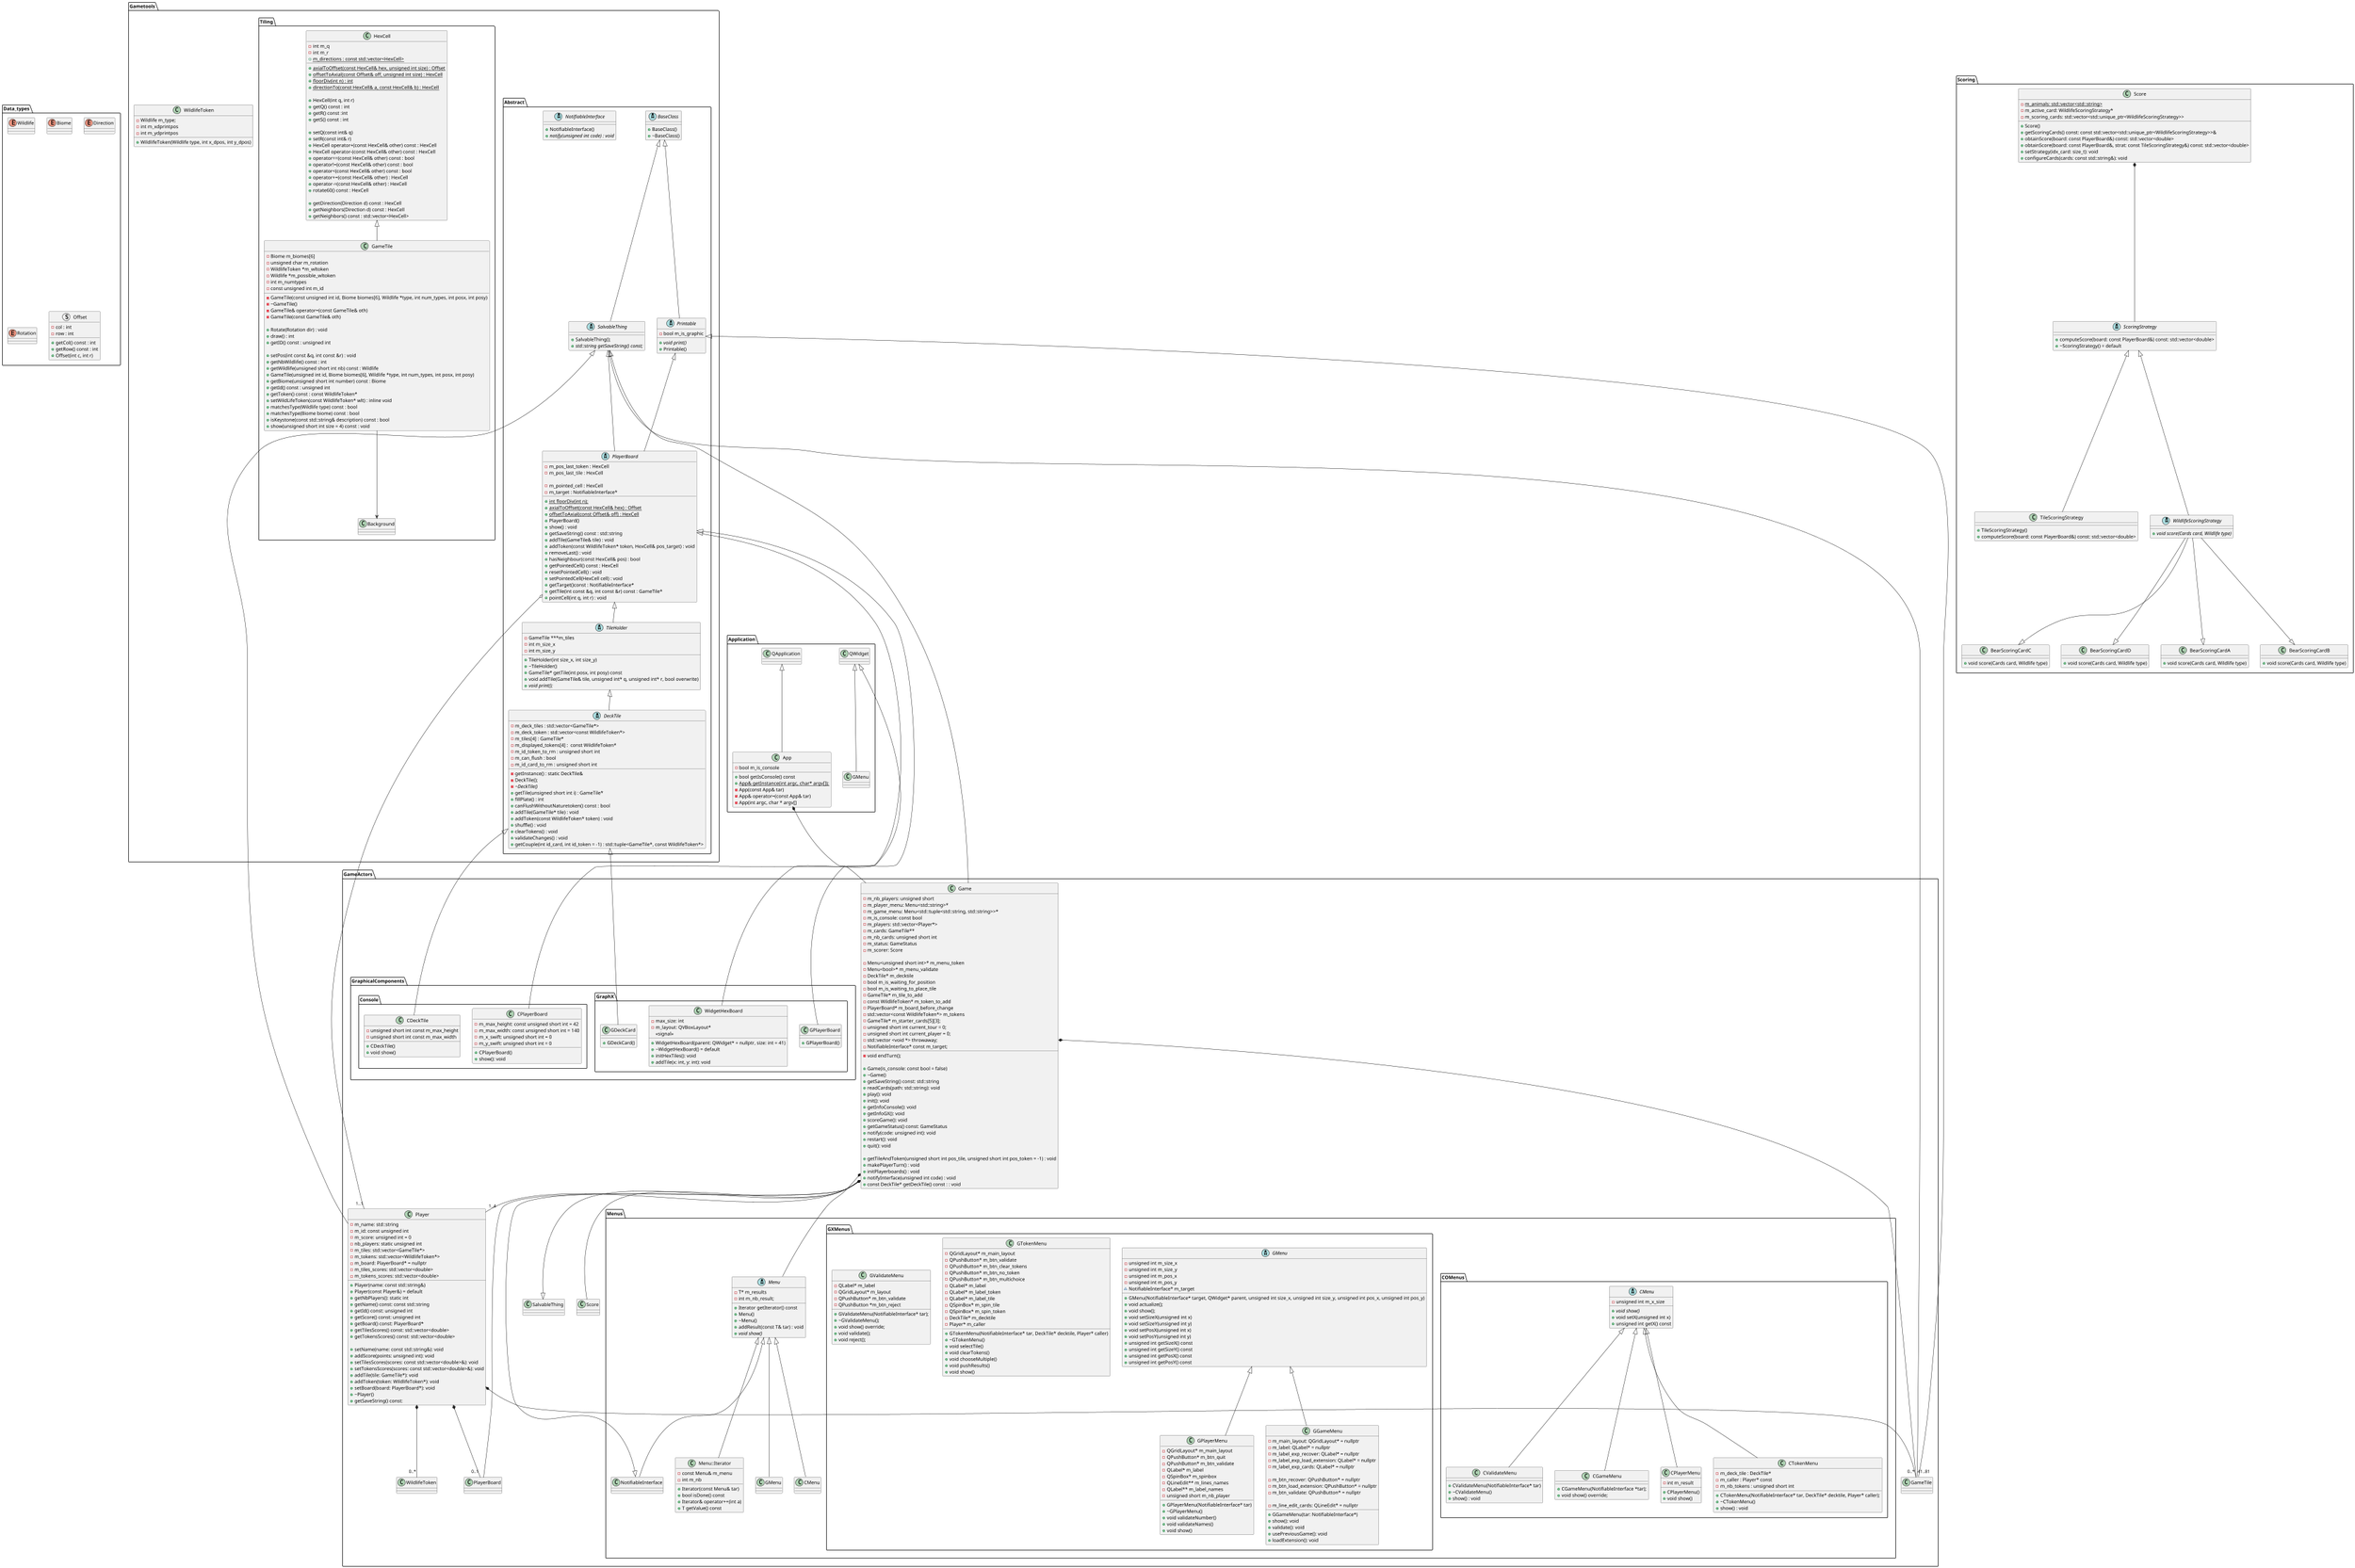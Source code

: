 
@startuml UML
scale 0.5

package Data_types {
    enum Wildlife
    enum Biome
    enum Direction
    enum Rotation
    struct Offset {
        + getCol() const : int
        + getRow() const : int
        + Offset(int c, int r)
        - col : int
        - row : int
    }
}


package GameActors {
    package Menus {
        abstract Menu {
            - T* m_results
            - int m_nb_result;

            + Iterator getIterator() const
            + Menu()
            + ~Menu()
            + addResult(const T& tar) : void
            + {abstract} void show()
        }
        class Menu::Iterator{
            - const Menu& m_menu
            - int m_nb

            + Iterator(const Menu& tar)
            + bool isDone() const
            + Iterator& operator++(int a)
            + T getValue() const
        }

        Menu <|-- Menu::Iterator
        Menu <|-- NotifiableInterface
        Menu <|-- GMenu
        Menu <|-- CMenu

        package COMenus {
            abstract CMenu {
                - unsigned int m_x_size
                + {abstract} void show()
                + void setX(unsigned int x)
                + unsigned int getX() const
            }
            class CGameMenu{
                + CGameMenu(NotifiableInterface *tar);
                + void show() override;
            }
            class CPlayerMenu{
                - int m_result 
                + CPlayerMenu()
                + void show()
            }
            class CTokenMenu {
                - m_deck_tile : DeckTile*
                - m_caller : Player* const
                - m_nb_tokens : unsigned short int 
                + CTokenMenu(NotifiableInterface* tar, DeckTile* decktile, Player* caller);
                + ~CTokenMenu()
                + show() : void
            }
            class CValidateMenu {
                + CValidateMenu(NotifiableInterface* tar)
                + ~CValidateMenu()
                + show() : void
            }
            CMenu <|-- CGameMenu
            CMenu <|-- CPlayerMenu
            CMenu <|-- CTokenMenu
            CMenu <|-- CValidateMenu
        }
        package GXMenus {
            abstract GMenu {
                - unsigned int m_size_x
                - unsigned int m_size_y
                - unsigned int m_pos_x
                - unsigned int m_pos_y
                ~ NotifiableInterface* m_target

                + GMenu(NotifiableInterface* target, QWidget* parent, unsigned int size_x, unsigned int size_y, unsigned int pos_x, unsigned int pos_y)
                + void actualize();
                + void show();
                + void setSizeX(unsigned int x)
                + void setSizeY(unsigned int y)
                + void setPosX(unsigned int x)
                + void setPosY(unsigned int y)
                + unsigned int getSizeX() const
                + unsigned int getSizeY() const
                + unsigned int getPosX() const
                + unsigned int getPosY() const
            }
            class GGameMenu {
                - m_main_layout: QGridLayout* = nullptr
                - m_label: QLabel* = nullptr
                - m_label_exp_recover: QLabel* = nullptr
                - m_label_exp_load_extension: QLabel* = nullptr
                - m_label_exp_cards: QLabel* = nullptr

                - m_btn_recover: QPushButton* = nullptr
                - m_btn_load_extension: QPushButton* = nullptr
                - m_btn_validate: QPushButton* = nullptr

                - m_line_edit_cards: QLineEdit* = nullptr

                + GGameMenu(tar: NotifiableInterface*)
                + show(): void
                + validate(): void
                + usePreviousGame(): void
                + loadExtension(): void
            }
            class GPlayerMenu {
                - QGridLayout* m_main_layout
                - QPushButton* m_btn_quit
                - QPushButton* m_btn_validate
                - QLabel* m_label
                - QSpinBox* m_spinbox
                - QLineEdit** m_lines_names
                - QLabel** m_label_names
            -  unsigned short m_nb_player

                + GPlayerMenu(NotifiableInterface* tar)
                + ~GPlayerMenu()
                + void validateNumber()
                + void validateNames()
                + void show()
            }

            class GTokenMenu {
                - QGridLayout* m_main_layout
                - QPushButton* m_btn_validate
                - QPushButton* m_btn_clear_tokens
                - QPushButton* m_btn_no_token
                - QPushButton* m_btn_multichoice
                - QLabel* m_label
                - QLabel* m_label_token
                - QLabel* m_label_tile
                - QSpinBox* m_spin_tile
                - QSpinBox* m_spin_token
                - DeckTile* m_decktile
                - Player* m_caller

                + GTokenMenu(NotifiableInterface* tar, DeckTile* decktile, Player* caller)
                + ~GTokenMenu()
                + void selectTile()
                + void clearTokens()
                + void chooseMultiple()
                + void pushResults()
                + void show()
            }
            class GValidateMenu {
                - QLabel* m_label
                - QGridLayout* m_layout
                - QPushButton* m_btn_validate
                - QPushButton *m_btn_reject

                + GValidateMenu(NotifiableInterface* tar);
                + ~GValidateMenu();
                + void show() override;
                + void validate();
                + void reject();
            }

            GMenu <|-- GGameMenu
            GMenu  <|-- GPlayerMenu
        }
    }

    package GraphicalComponents {
        package Console {
            class CPlayerBoard {
                - m_max_height: const unsigned short int = 42
                - m_max_width: const unsigned short int = 140
                - m_x_swift: unsigned short int = 0
                - m_y_swift: unsigned short int = 0
                + CPlayerBoard()
                + show(): void
            }
            class CDeckTile {
                - unsigned short int const m_max_height
                - unsigned short int const m_max_width
                + CDeckTile()
                + void show()
            }
        }

        package GraphX {
            class GDeckCard {
                + GDeckCard()
            }
            class GPlayerBoard{
                + GPlayerBoard()
            } 
            class WidgetHexBoard {
                - max_size: int
                - m_layout: QVBoxLayout*
                + WidgetHexBoard(parent: QWidget* = nullptr, size: int = 41)
                + ~WidgetHexBoard() = default
                + initHexTiles(): void
                + addTile(x: int, y: int): void
                <<signal>>
            }
        }
    }

    class Player {
        - m_name: std::string
        - m_id: const unsigned int
        - m_score: unsigned int = 0
        - nb_players: static unsigned int
        - m_tiles: std::vector<GameTile*>
        - m_tokens: std::vector<WildlifeToken*>
        - m_board: PlayerBoard* = nullptr
        - m_tiles_scores: std::vector<double>
        - m_tokens_scores: std::vector<double>

        + Player(name: const std::string&)
        + Player(const Player&) = default
        + getNbPlayers(): static int
        + getName() const: const std::string
        + getId() const: unsigned int
        + getScore() const: unsigned int
        + getBoard() const: PlayerBoard*
        + getTilesScores() const: std::vector<double>
        + getTokensScores() const: std::vector<double>

        + setName(name: const std::string&): void
        + addScore(points: unsigned int): void
        + setTilesScores(scores: const std::vector<double>&): void
        + setTokensScores(scores: const std::vector<double>&): void
        + addTile(tile: GameTile*): void
        + addToken(token: WildlifeToken*): void
        + setBoard(board: PlayerBoard*): void
        + ~Player()
        + getSaveString() const:
    }

    class Game {
        - m_nb_players: unsigned short
        - m_player_menu: Menu<std::string>*
        - m_game_menu: Menu<std::tuple<std::string, std::string>>*
        - m_is_console: const bool
        - m_players: std::vector<Player*>
        - m_cards: GameTile**
        - m_nb_cards: unsigned short int
        - m_status: GameStatus
        - m_scorer: Score

        - Menu<unsigned short int>* m_menu_token
        - Menu<bool>* m_menu_validate
        - DeckTile* m_decktile
        - bool m_is_waiting_for_position
        - bool m_is_waiting_to_place_tile
        - GameTile* m_tile_to_add
        - const WildlifeToken* m_token_to_add
        - PlayerBoard* m_board_before_change
        - std::vector<const WildlifeToken*> m_tokens
        - GameTile* m_starter_cards[5][3];
        - unsigned short int current_tour = 0;
        - unsigned short int current_player = 0;
        - std::vector <void *> throwaway;
        - NotifiableInterface* const m_target;
        - void endTurn();

        + Game(is_console: const bool = false)
        + ~Game()
        + getSaveString() const: std::string
        + readCards(path: std::string): void
        + play(): void
        + init(): void
        + getInfoConsole(): void
        + getInfoGX(): void
        + scoreGame(): void
        + getGameStatus() const: GameStatus
        + notify(code: unsigned int): void
        + restart(): void
        + quit(): void

        + getTileAndToken(unsigned short int pos_tile, unsigned short int pos_token = -1) : void
        + makePlayerTurn() : void
        + initPlayerboards() : void
        + notifyInterface(unsigned int code) : void
        + const DeckTile* getDeckTile() const : : void
    }

    Player *-- "0..1" PlayerBoard
    Player *-- "0..*" GameTile
    Player *-- "0..*" WildlifeToken

    Game --|> SalvableThing
    Game --|> NotifiableInterface
    Game *-- "1..4" Player
    Game *-- PlayerBoard
    Game *-- "41..81" GameTile
    Game *-- Score
    Game *-- Menu
}

package Gametools {
    package Abstract {
        abstract BaseClass{
            + BaseClass()
            + ~BaseClass()
        }

    abstract class DeckTile {
        -m_deck_tiles : std::vector<GameTile*> 
        -m_deck_token : std::vector<const WildlifeToken*> 
        -m_tiles[4] : GameTile* 
        -m_displayed_tokens[4] :  const WildlifeToken* 
        -getInstance() : static DeckTile& 
        -DeckTile();
        - {abstract} ~DeckTile()
        -m_id_token_to_rm : unsigned short int 
        -m_can_flush : bool
        -m_id_card_to_rm : unsigned short int 

        + getTile(unsigned short int i) : GameTile*
        + fillPlate() : int
        + canFlushWithoutNaturetoken() const : bool 
        + addTile(GameTile* tile) : void
        + addToken(const WildlifeToken* token) : void
        + shuffle() : void
        + clearTokens() : void
        + validateChanges() : void
        + getCouple(int id_card, int id_token = -1) : std::tuple<GameTile*, const WildlifeToken*> 
        }

        abstract NotifiableInterface {
            + NotifiableInterface()
            + {abstract} notify(unsigned int code) : void
        }

        abstract Printable {
            - bool m_is_graphic
            + {abstract} void print()
            + Printable()
        }

        abstract class SalvableThing {
            + SalvableThing();
            + {abstract} std::string getSaveString() const;
        }

        abstract class PlayerBoard {
            - m_pos_last_token : HexCell
            - m_pos_last_tile : HexCell

            - m_pointed_cell : HexCell
            - m_target : NotifiableInterface*

            + {static} int floorDiv(int n);
            + {static} axialToOffset(const HexCell& hex) : Offset
            + {static} offsetToAxial(const Offset& off) : HexCell
            + PlayerBoard()
            + show() : void
            + getSaveString() const : std::string
            + addTile(GameTile& tile) : void
            + addToken(const WildlifeToken* token, HexCell& pos_target) : void
            + removeLast() : void
            + hasNeighbour(const HexCell& pos) : bool
            + getPointedCell() const : HexCell
            + resetPointedCell() : void
            + setPointedCell(HexCell cell) : void
            + getTarget()const : NotifiableInterface*
            + getTile(int const &q, int const &r) const : GameTile* 
            + pointCell(int q, int r) : void
        }

        abstract TileHolder {
            - GameTile ***m_tiles
            - int m_size_x
            - int m_size_y

            + TileHolder(int size_x, int size_y)
            + ~TileHolder()
            + GameTile* getTile(int posx, int posy) const
            + void addTile(GameTile& tile, unsigned int* q, unsigned int* r, bool overwrite)
            + {abstract} void print();
        }

        BaseClass <|-- Printable
        BaseClass <|-- SalvableThing

        DeckTile <|-- CDeckTile
        DeckTile <|-- GDeckCard

        Printable <|-- GameTile
        Printable <|-- PlayerBoard

        SalvableThing <|-- Game
        SalvableThing <|-- GameTile
        SalvableThing <|-- PlayerBoard
        SalvableThing <|-- Player

        PlayerBoard <|-- TileHolder 
        PlayerBoard <|-- CPlayerBoard
        PlayerBoard <|-- GPlayerBoard
        PlayerBoard o--  "1..1" Player

        TileHolder <|-- DeckTile 
    }
    package Tiling {
        class GameTile {
            - Biome m_biomes[6]
            - unsigned char m_rotation
            - WildlifeToken *m_wltoken
            - Wildlife *m_possible_wltoken
            - int m_numtypes
            - const unsigned int m_id
            - GameTile(const unsigned int id, Biome biomes[6], Wildlife *type, int num_types, int posx, int posy)
            - ~GameTile()
            - GameTile& operator=(const GameTile& oth)
            - GameTile(const GameTile& oth)

            + Rotate(Rotation dir) : void
            + draw() : int
            + getID() const : unsigned int

            + setPos(int const &q, int const &r) : void 
            + getNbWildlife() const : int
            + getWildlife(unsigned short int nb) const : Wildlife 
            + GameTile(unsigned int id, Biome biomes[6], Wildlife *type, int num_types, int posx, int posy)
            + getBiome(unsigned short int number) const : Biome
            + getId() const : unsigned int
            + getToken() const : const WildlifeToken* 
            + setWildLifeToken(const WildlifeToken* wlt) : inline void 
            + matchesType(Wildlife type) const : bool
            + matchesType(Biome biome) const : bool
            + isKeystone(const std::string& description) const : bool 
            + show(unsigned short int size = 4) const : void

        }
        class HexCell {
            - int m_q
            - int m_r
            + {static} m_directions : const std::vector<HexCell>

            + {static} axialToOffset(const HexCell& hex, unsigned int size) : Offset
            + {static} offsetToAxial(const Offset& off, unsigned int size) : HexCell
            + {static} floorDiv(int n) : int
            + {static} directionTo(const HexCell& a, const HexCell& b) : HexCell

            + HexCell(int q, int r)
            + getQ() const : int
            + getR() const :int
            + getS() const : int

            + setQ(const int& q)
            + setR(const int& r)
            + HexCell operator+(const HexCell& other) const : HexCell
            + HexCell operator-(const HexCell& other) const : HexCell
            + operator==(const HexCell& other) const : bool
            + operator!=(const HexCell& other) const : bool
            + operator<(const HexCell& other) const : bool
            + operator+=(const HexCell& other) : HexCell
            + operator-=(const HexCell& other) : HexCell
            + rotate60() const : HexCell

            + getDirection(Direction d) const : HexCell
            + getNeighbors(Direction d) const : HexCell
            + getNeighbors() const : std::vector<HexCell>
        }

        GameTile --> Background

        HexCell <|-- GameTile
    }

    class WildlifeToken {
        - Wildlife m_type;
        - int m_xdprintpos
        - int m_ydprintpos
        + WildlifeToken(Wildlife type, int x_dpos, int y_dpos)
    }
}



package Scoring {
    class Score {
        - {static} m_animals: std::vector<std::string>
        - m_active_card: WildlifeScoringStrategy*
        - m_scoring_cards: std::vector<std::unique_ptr<WildlifeScoringStrategy>>

        + Score()
        + getScoringCards() const: const std::vector<std::unique_ptr<WildlifeScoringStrategy>>&
        + obtainScore(board: const PlayerBoard&) const: std::vector<double>
        + obtainScore(board: const PlayerBoard&, strat: const TileScoringStrategy&) const: std::vector<double>
        + setStrategy(idx_card: size_t): void
        + configureCards(cards: const std::string&): void
    }

    abstract class ScoringStrategy {
        + computeScore(board: const PlayerBoard&) const: std::vector<double>
        + ~ScoringStrategy() = default
    }

    class TileScoringStrategy { 
        + TileScoringStrategy()
        + computeScore(board: const PlayerBoard&) const: std::vector<double>
    }

    abstract WildlifeScoringStrategy {
        + {abstract} void score(Cards card, Wildlife type)

    }

    class BearScoringCardA {
        + void score(Cards card, Wildlife type)
    }
    class BearScoringCardB {
        + void score(Cards card, Wildlife type)
    }
    class BearScoringCardC {
        + void score(Cards card, Wildlife type)
    }
    class BearScoringCardD {
        + void score(Cards card, Wildlife type)
    }

    ScoringStrategy <|-- TileScoringStrategy
    ScoringStrategy <|-- WildlifeScoringStrategy
    Score *-- ScoringStrategy

    WildlifeScoringStrategy --|> BearScoringCardA
    WildlifeScoringStrategy --|> BearScoringCardB
    WildlifeScoringStrategy --|> BearScoringCardC
    WildlifeScoringStrategy --|> BearScoringCardD

}

package Application {
    class QApplication {}

    class QWidget {}

    class App {
        + bool getIsConsole() const
        + {static} App& getInstance(int argc, char* argv[]);
        - App(const App& tar)
        - App& operator=(const App& tar)
        - bool m_is_console
        - App(int argc, char * argv[]
    }

    QApplication <|-- App
    QWidget <|-- GMenu
    QWidget <|-- WidgetHexBoard
    App *-- Game   
}


@enduml
